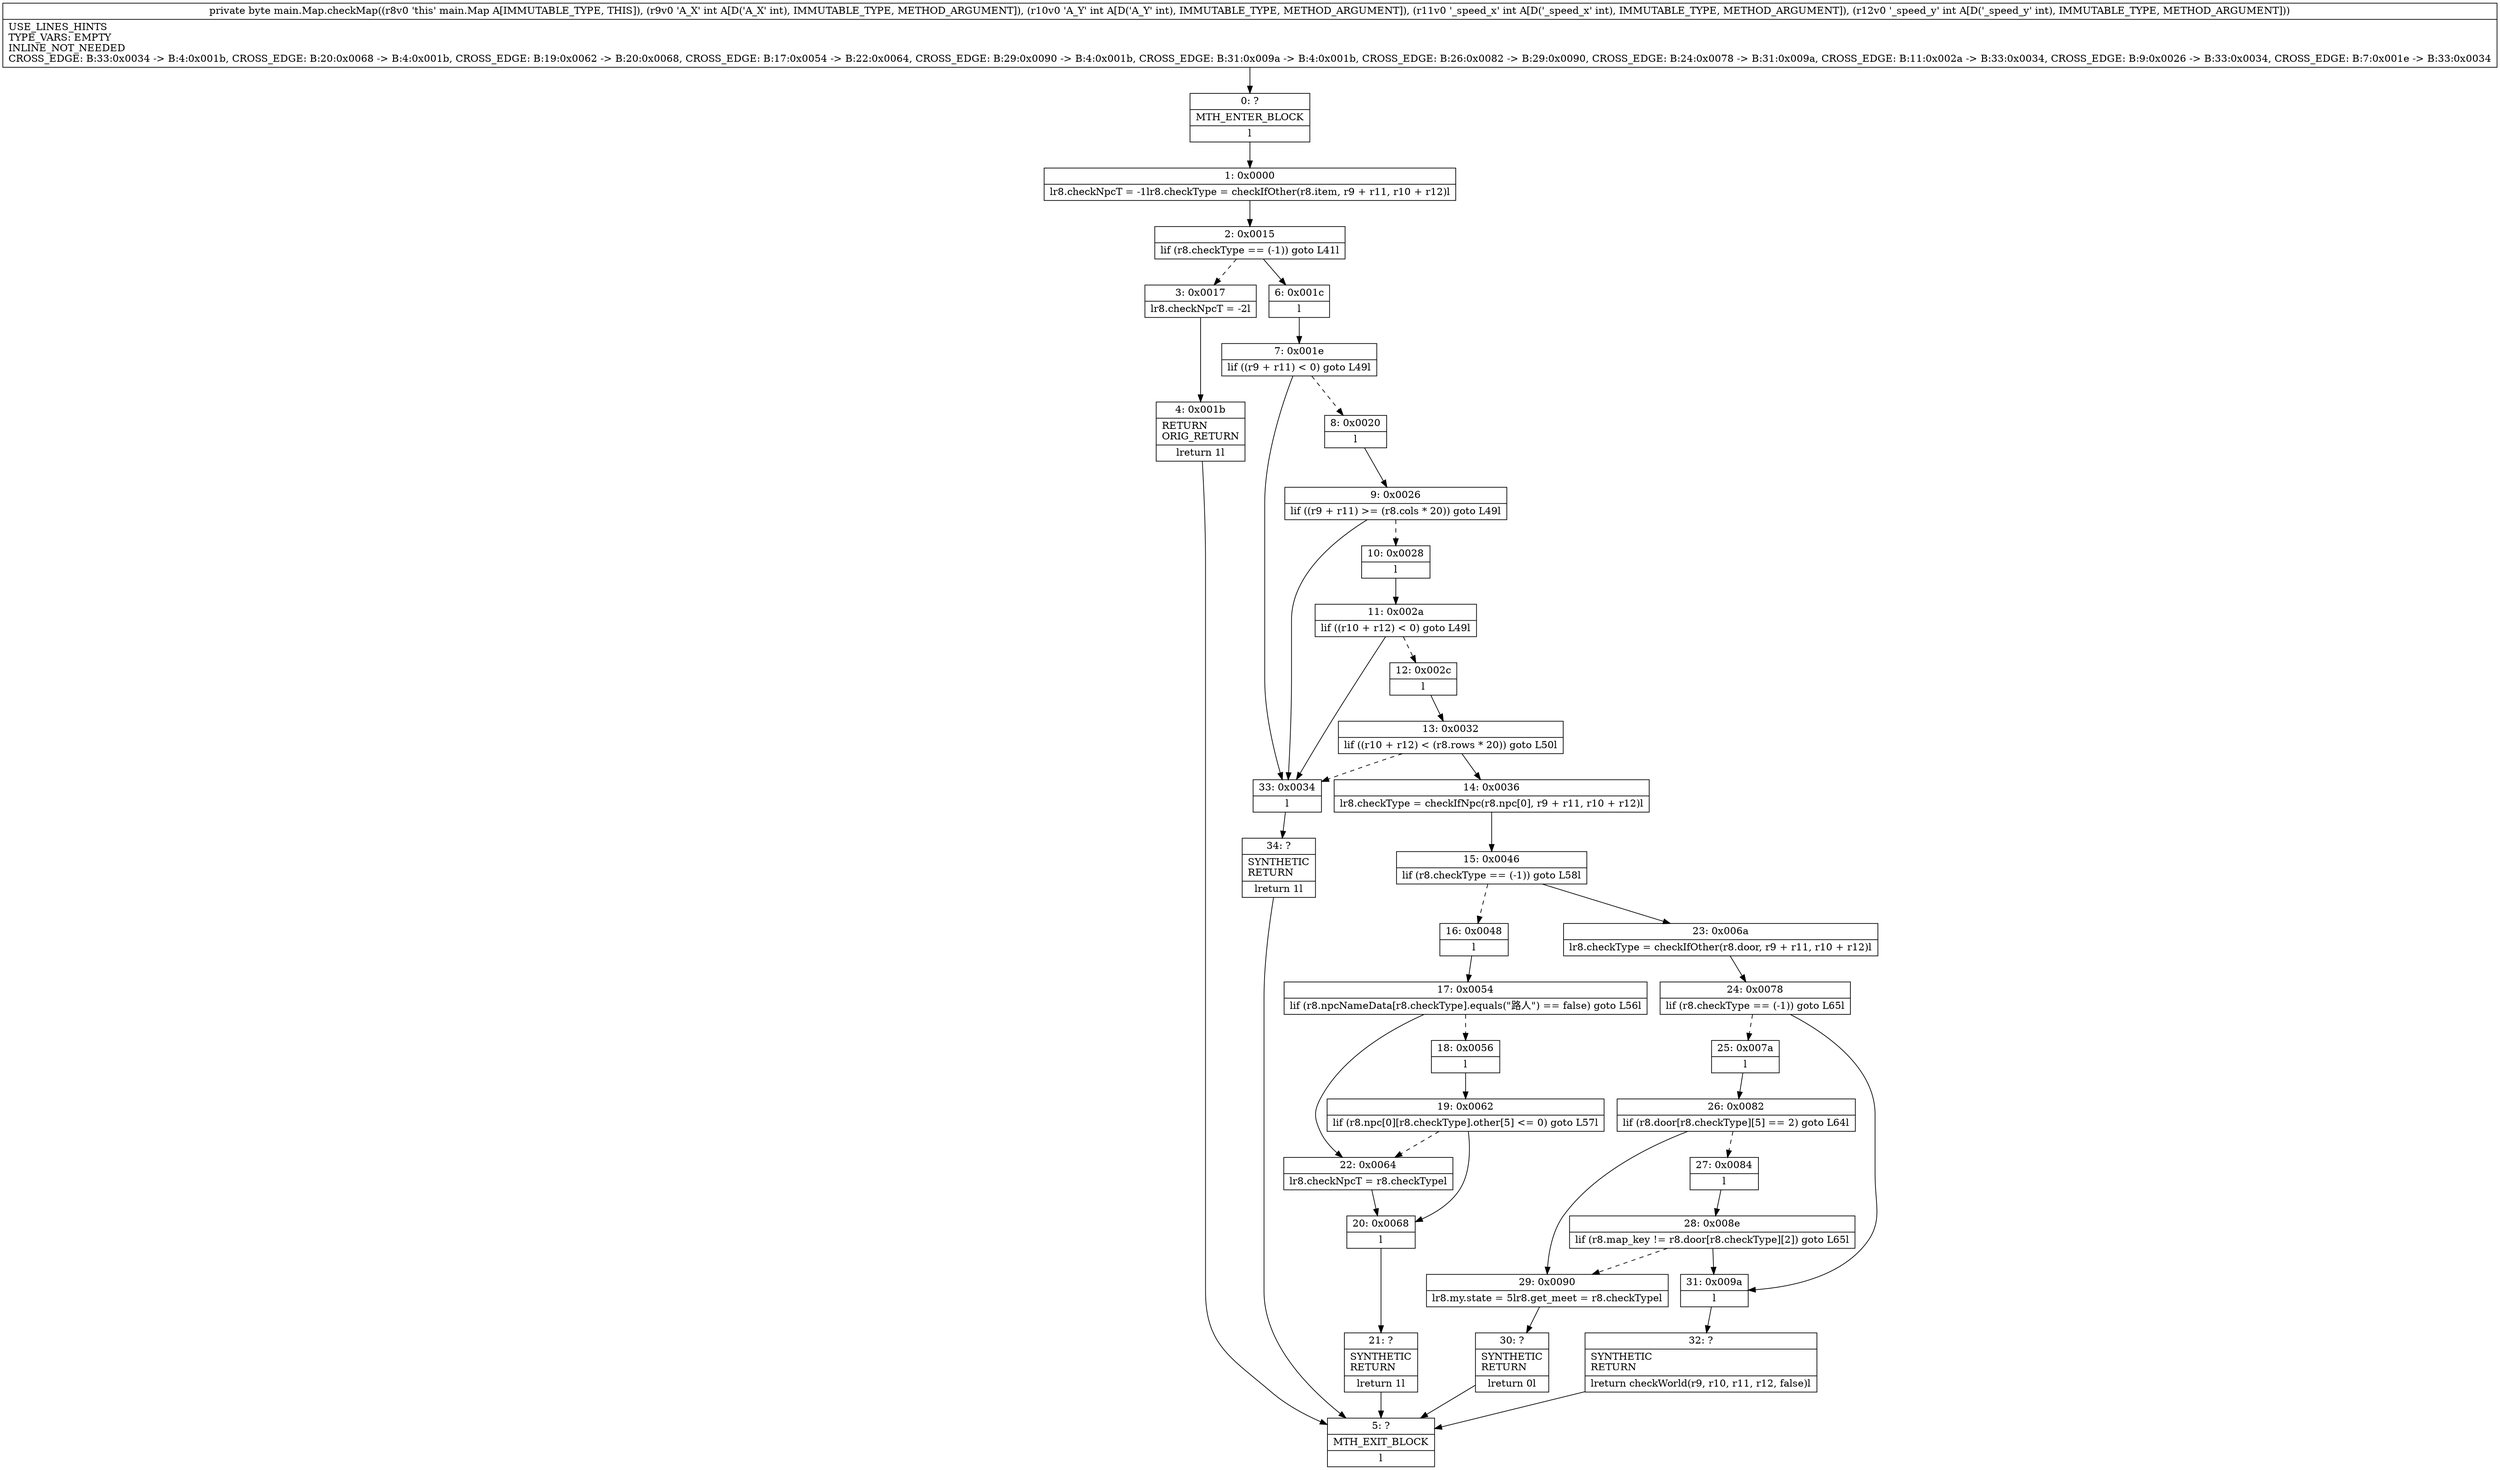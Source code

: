 digraph "CFG formain.Map.checkMap(IIII)B" {
Node_0 [shape=record,label="{0\:\ ?|MTH_ENTER_BLOCK\l|l}"];
Node_1 [shape=record,label="{1\:\ 0x0000|lr8.checkNpcT = \-1lr8.checkType = checkIfOther(r8.item, r9 + r11, r10 + r12)l}"];
Node_2 [shape=record,label="{2\:\ 0x0015|lif (r8.checkType == (\-1)) goto L41l}"];
Node_3 [shape=record,label="{3\:\ 0x0017|lr8.checkNpcT = \-2l}"];
Node_4 [shape=record,label="{4\:\ 0x001b|RETURN\lORIG_RETURN\l|lreturn 1l}"];
Node_5 [shape=record,label="{5\:\ ?|MTH_EXIT_BLOCK\l|l}"];
Node_6 [shape=record,label="{6\:\ 0x001c|l}"];
Node_7 [shape=record,label="{7\:\ 0x001e|lif ((r9 + r11) \< 0) goto L49l}"];
Node_8 [shape=record,label="{8\:\ 0x0020|l}"];
Node_9 [shape=record,label="{9\:\ 0x0026|lif ((r9 + r11) \>= (r8.cols * 20)) goto L49l}"];
Node_10 [shape=record,label="{10\:\ 0x0028|l}"];
Node_11 [shape=record,label="{11\:\ 0x002a|lif ((r10 + r12) \< 0) goto L49l}"];
Node_12 [shape=record,label="{12\:\ 0x002c|l}"];
Node_13 [shape=record,label="{13\:\ 0x0032|lif ((r10 + r12) \< (r8.rows * 20)) goto L50l}"];
Node_14 [shape=record,label="{14\:\ 0x0036|lr8.checkType = checkIfNpc(r8.npc[0], r9 + r11, r10 + r12)l}"];
Node_15 [shape=record,label="{15\:\ 0x0046|lif (r8.checkType == (\-1)) goto L58l}"];
Node_16 [shape=record,label="{16\:\ 0x0048|l}"];
Node_17 [shape=record,label="{17\:\ 0x0054|lif (r8.npcNameData[r8.checkType].equals(\"路人\") == false) goto L56l}"];
Node_18 [shape=record,label="{18\:\ 0x0056|l}"];
Node_19 [shape=record,label="{19\:\ 0x0062|lif (r8.npc[0][r8.checkType].other[5] \<= 0) goto L57l}"];
Node_20 [shape=record,label="{20\:\ 0x0068|l}"];
Node_21 [shape=record,label="{21\:\ ?|SYNTHETIC\lRETURN\l|lreturn 1l}"];
Node_22 [shape=record,label="{22\:\ 0x0064|lr8.checkNpcT = r8.checkTypel}"];
Node_23 [shape=record,label="{23\:\ 0x006a|lr8.checkType = checkIfOther(r8.door, r9 + r11, r10 + r12)l}"];
Node_24 [shape=record,label="{24\:\ 0x0078|lif (r8.checkType == (\-1)) goto L65l}"];
Node_25 [shape=record,label="{25\:\ 0x007a|l}"];
Node_26 [shape=record,label="{26\:\ 0x0082|lif (r8.door[r8.checkType][5] == 2) goto L64l}"];
Node_27 [shape=record,label="{27\:\ 0x0084|l}"];
Node_28 [shape=record,label="{28\:\ 0x008e|lif (r8.map_key != r8.door[r8.checkType][2]) goto L65l}"];
Node_29 [shape=record,label="{29\:\ 0x0090|lr8.my.state = 5lr8.get_meet = r8.checkTypel}"];
Node_30 [shape=record,label="{30\:\ ?|SYNTHETIC\lRETURN\l|lreturn 0l}"];
Node_31 [shape=record,label="{31\:\ 0x009a|l}"];
Node_32 [shape=record,label="{32\:\ ?|SYNTHETIC\lRETURN\l|lreturn checkWorld(r9, r10, r11, r12, false)l}"];
Node_33 [shape=record,label="{33\:\ 0x0034|l}"];
Node_34 [shape=record,label="{34\:\ ?|SYNTHETIC\lRETURN\l|lreturn 1l}"];
MethodNode[shape=record,label="{private byte main.Map.checkMap((r8v0 'this' main.Map A[IMMUTABLE_TYPE, THIS]), (r9v0 'A_X' int A[D('A_X' int), IMMUTABLE_TYPE, METHOD_ARGUMENT]), (r10v0 'A_Y' int A[D('A_Y' int), IMMUTABLE_TYPE, METHOD_ARGUMENT]), (r11v0 '_speed_x' int A[D('_speed_x' int), IMMUTABLE_TYPE, METHOD_ARGUMENT]), (r12v0 '_speed_y' int A[D('_speed_y' int), IMMUTABLE_TYPE, METHOD_ARGUMENT]))  | USE_LINES_HINTS\lTYPE_VARS: EMPTY\lINLINE_NOT_NEEDED\lCROSS_EDGE: B:33:0x0034 \-\> B:4:0x001b, CROSS_EDGE: B:20:0x0068 \-\> B:4:0x001b, CROSS_EDGE: B:19:0x0062 \-\> B:20:0x0068, CROSS_EDGE: B:17:0x0054 \-\> B:22:0x0064, CROSS_EDGE: B:29:0x0090 \-\> B:4:0x001b, CROSS_EDGE: B:31:0x009a \-\> B:4:0x001b, CROSS_EDGE: B:26:0x0082 \-\> B:29:0x0090, CROSS_EDGE: B:24:0x0078 \-\> B:31:0x009a, CROSS_EDGE: B:11:0x002a \-\> B:33:0x0034, CROSS_EDGE: B:9:0x0026 \-\> B:33:0x0034, CROSS_EDGE: B:7:0x001e \-\> B:33:0x0034\l}"];
MethodNode -> Node_0;
Node_0 -> Node_1;
Node_1 -> Node_2;
Node_2 -> Node_3[style=dashed];
Node_2 -> Node_6;
Node_3 -> Node_4;
Node_4 -> Node_5;
Node_6 -> Node_7;
Node_7 -> Node_8[style=dashed];
Node_7 -> Node_33;
Node_8 -> Node_9;
Node_9 -> Node_10[style=dashed];
Node_9 -> Node_33;
Node_10 -> Node_11;
Node_11 -> Node_12[style=dashed];
Node_11 -> Node_33;
Node_12 -> Node_13;
Node_13 -> Node_33[style=dashed];
Node_13 -> Node_14;
Node_14 -> Node_15;
Node_15 -> Node_16[style=dashed];
Node_15 -> Node_23;
Node_16 -> Node_17;
Node_17 -> Node_18[style=dashed];
Node_17 -> Node_22;
Node_18 -> Node_19;
Node_19 -> Node_22[style=dashed];
Node_19 -> Node_20;
Node_20 -> Node_21;
Node_21 -> Node_5;
Node_22 -> Node_20;
Node_23 -> Node_24;
Node_24 -> Node_25[style=dashed];
Node_24 -> Node_31;
Node_25 -> Node_26;
Node_26 -> Node_27[style=dashed];
Node_26 -> Node_29;
Node_27 -> Node_28;
Node_28 -> Node_29[style=dashed];
Node_28 -> Node_31;
Node_29 -> Node_30;
Node_30 -> Node_5;
Node_31 -> Node_32;
Node_32 -> Node_5;
Node_33 -> Node_34;
Node_34 -> Node_5;
}

